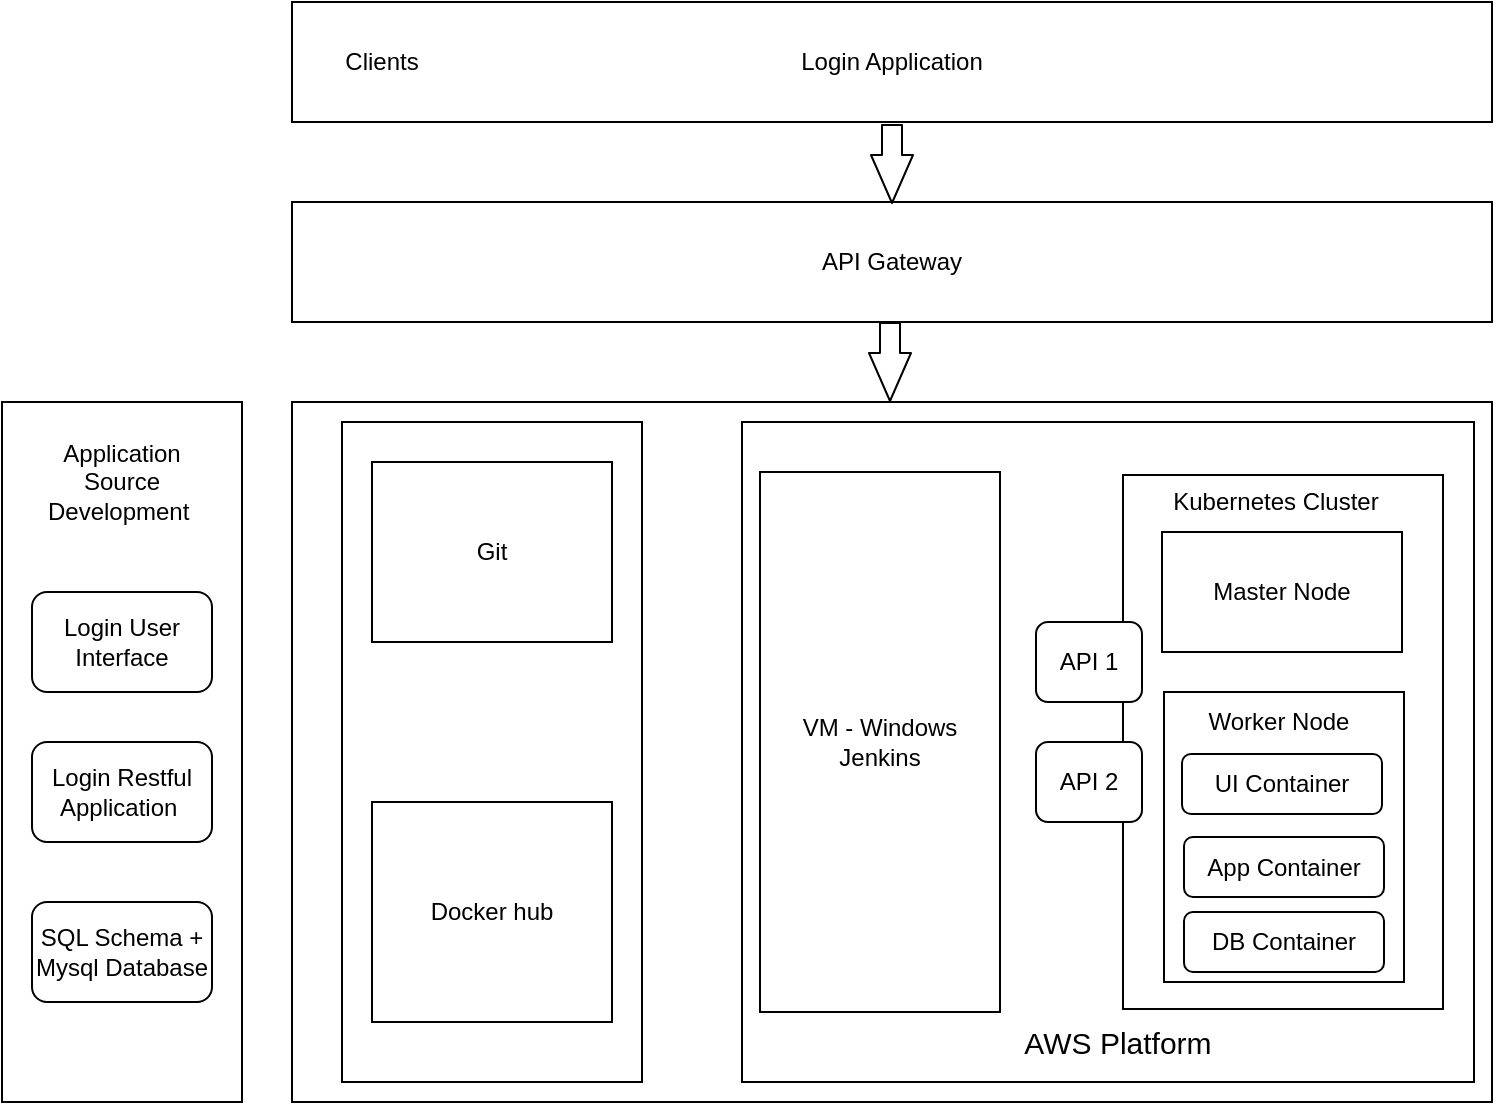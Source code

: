<mxfile version="12.0.2" type="github" pages="1"><diagram id="R4k7nqOg74laC17D_mgj" name="Page-1"><mxGraphModel dx="768" dy="423" grid="1" gridSize="10" guides="1" tooltips="1" connect="1" arrows="1" fold="1" page="1" pageScale="1" pageWidth="850" pageHeight="1100" math="0" shadow="0"><root><mxCell id="0"/><mxCell id="1" parent="0"/><mxCell id="Dz9PacsLWiEDQ8IvmsRk-1" value="" style="rounded=0;whiteSpace=wrap;html=1;" vertex="1" parent="1"><mxGeometry x="155" y="270" width="600" height="350" as="geometry"/></mxCell><mxCell id="Dz9PacsLWiEDQ8IvmsRk-24" value="" style="rounded=0;whiteSpace=wrap;html=1;" vertex="1" parent="1"><mxGeometry x="180" y="280" width="150" height="330" as="geometry"/></mxCell><mxCell id="Dz9PacsLWiEDQ8IvmsRk-22" value="" style="rounded=0;whiteSpace=wrap;html=1;" vertex="1" parent="1"><mxGeometry x="380" y="280" width="366" height="330" as="geometry"/></mxCell><mxCell id="Dz9PacsLWiEDQ8IvmsRk-17" value="" style="rounded=0;whiteSpace=wrap;html=1;rotation=90;" vertex="1" parent="1"><mxGeometry x="517" y="360" width="267" height="160" as="geometry"/></mxCell><mxCell id="Dz9PacsLWiEDQ8IvmsRk-2" value="API Gateway" style="rounded=0;whiteSpace=wrap;html=1;" vertex="1" parent="1"><mxGeometry x="155" y="170" width="600" height="60" as="geometry"/></mxCell><mxCell id="Dz9PacsLWiEDQ8IvmsRk-3" value="Login Application" style="rounded=0;whiteSpace=wrap;html=1;" vertex="1" parent="1"><mxGeometry x="155" y="70" width="600" height="60" as="geometry"/></mxCell><mxCell id="Dz9PacsLWiEDQ8IvmsRk-4" value="&lt;font style=&quot;font-size: 15px&quot;&gt;AWS Platform&lt;/font&gt;" style="text;html=1;strokeColor=none;fillColor=none;align=center;verticalAlign=middle;whiteSpace=wrap;rounded=0;" vertex="1" parent="1"><mxGeometry x="503" y="580" width="130" height="20" as="geometry"/></mxCell><mxCell id="Dz9PacsLWiEDQ8IvmsRk-5" value="VM - Windows Jenkins" style="rounded=0;whiteSpace=wrap;html=1;" vertex="1" parent="1"><mxGeometry x="389" y="305" width="120" height="270" as="geometry"/></mxCell><mxCell id="Dz9PacsLWiEDQ8IvmsRk-6" value="" style="rounded=0;whiteSpace=wrap;html=1;" vertex="1" parent="1"><mxGeometry x="591" y="415" width="120" height="145" as="geometry"/></mxCell><mxCell id="Dz9PacsLWiEDQ8IvmsRk-7" value="Master Node" style="rounded=0;whiteSpace=wrap;html=1;" vertex="1" parent="1"><mxGeometry x="590" y="335" width="120" height="60" as="geometry"/></mxCell><mxCell id="Dz9PacsLWiEDQ8IvmsRk-8" value="Clients" style="text;html=1;strokeColor=none;fillColor=none;align=center;verticalAlign=middle;whiteSpace=wrap;rounded=0;" vertex="1" parent="1"><mxGeometry x="180" y="90" width="40" height="20" as="geometry"/></mxCell><mxCell id="Dz9PacsLWiEDQ8IvmsRk-10" value="" style="shape=flexArrow;endArrow=classic;html=1;endWidth=10;endSize=7.67;" edge="1" parent="1"><mxGeometry width="50" height="50" relative="1" as="geometry"><mxPoint x="454" y="230" as="sourcePoint"/><mxPoint x="454" y="270" as="targetPoint"/></mxGeometry></mxCell><mxCell id="Dz9PacsLWiEDQ8IvmsRk-16" value="" style="shape=flexArrow;endArrow=classic;html=1;endWidth=10;endSize=7.67;" edge="1" parent="1"><mxGeometry width="50" height="50" relative="1" as="geometry"><mxPoint x="455" y="131" as="sourcePoint"/><mxPoint x="455" y="171" as="targetPoint"/></mxGeometry></mxCell><mxCell id="Dz9PacsLWiEDQ8IvmsRk-18" value="Kubernetes Cluster" style="text;html=1;strokeColor=none;fillColor=none;align=center;verticalAlign=middle;whiteSpace=wrap;rounded=0;" vertex="1" parent="1"><mxGeometry x="587" y="310" width="120" height="20" as="geometry"/></mxCell><mxCell id="Dz9PacsLWiEDQ8IvmsRk-25" value="Docker hub" style="rounded=0;whiteSpace=wrap;html=1;" vertex="1" parent="1"><mxGeometry x="195" y="470" width="120" height="110" as="geometry"/></mxCell><mxCell id="Dz9PacsLWiEDQ8IvmsRk-26" value="Git" style="rounded=0;whiteSpace=wrap;html=1;" vertex="1" parent="1"><mxGeometry x="195" y="300" width="120" height="90" as="geometry"/></mxCell><mxCell id="Dz9PacsLWiEDQ8IvmsRk-27" value="" style="rounded=0;whiteSpace=wrap;html=1;" vertex="1" parent="1"><mxGeometry x="10" y="270" width="120" height="350" as="geometry"/></mxCell><mxCell id="Dz9PacsLWiEDQ8IvmsRk-28" value="Application Source Development&amp;nbsp;" style="text;html=1;strokeColor=none;fillColor=none;align=center;verticalAlign=middle;whiteSpace=wrap;rounded=0;" vertex="1" parent="1"><mxGeometry x="45" y="300" width="50" height="20" as="geometry"/></mxCell><mxCell id="Dz9PacsLWiEDQ8IvmsRk-29" style="edgeStyle=orthogonalEdgeStyle;rounded=0;orthogonalLoop=1;jettySize=auto;html=1;exitX=0.5;exitY=1;exitDx=0;exitDy=0;" edge="1" parent="1" source="Dz9PacsLWiEDQ8IvmsRk-28" target="Dz9PacsLWiEDQ8IvmsRk-28"><mxGeometry relative="1" as="geometry"/></mxCell><mxCell id="Dz9PacsLWiEDQ8IvmsRk-30" value="Login User Interface" style="rounded=1;whiteSpace=wrap;html=1;" vertex="1" parent="1"><mxGeometry x="25" y="365" width="90" height="50" as="geometry"/></mxCell><mxCell id="Dz9PacsLWiEDQ8IvmsRk-31" value="Login Restful Application&amp;nbsp;" style="rounded=1;whiteSpace=wrap;html=1;" vertex="1" parent="1"><mxGeometry x="25" y="440" width="90" height="50" as="geometry"/></mxCell><mxCell id="Dz9PacsLWiEDQ8IvmsRk-32" value="SQL Schema + Mysql Database" style="rounded=1;whiteSpace=wrap;html=1;" vertex="1" parent="1"><mxGeometry x="25" y="520" width="90" height="50" as="geometry"/></mxCell><mxCell id="Dz9PacsLWiEDQ8IvmsRk-33" value="Worker Node" style="text;html=1;strokeColor=none;fillColor=none;align=center;verticalAlign=middle;whiteSpace=wrap;rounded=0;" vertex="1" parent="1"><mxGeometry x="590" y="420" width="117" height="20" as="geometry"/></mxCell><mxCell id="Dz9PacsLWiEDQ8IvmsRk-35" value="UI Container" style="rounded=1;whiteSpace=wrap;html=1;" vertex="1" parent="1"><mxGeometry x="600" y="446" width="100" height="30" as="geometry"/></mxCell><mxCell id="Dz9PacsLWiEDQ8IvmsRk-36" value="App Container" style="rounded=1;whiteSpace=wrap;html=1;" vertex="1" parent="1"><mxGeometry x="601" y="487.5" width="100" height="30" as="geometry"/></mxCell><mxCell id="Dz9PacsLWiEDQ8IvmsRk-37" value="DB Container" style="rounded=1;whiteSpace=wrap;html=1;" vertex="1" parent="1"><mxGeometry x="601" y="525" width="100" height="30" as="geometry"/></mxCell><mxCell id="Dz9PacsLWiEDQ8IvmsRk-38" value="API 1" style="rounded=1;whiteSpace=wrap;html=1;" vertex="1" parent="1"><mxGeometry x="527" y="380" width="53" height="40" as="geometry"/></mxCell><mxCell id="Dz9PacsLWiEDQ8IvmsRk-39" value="API 2" style="rounded=1;whiteSpace=wrap;html=1;" vertex="1" parent="1"><mxGeometry x="527" y="440" width="53" height="40" as="geometry"/></mxCell></root></mxGraphModel></diagram></mxfile>